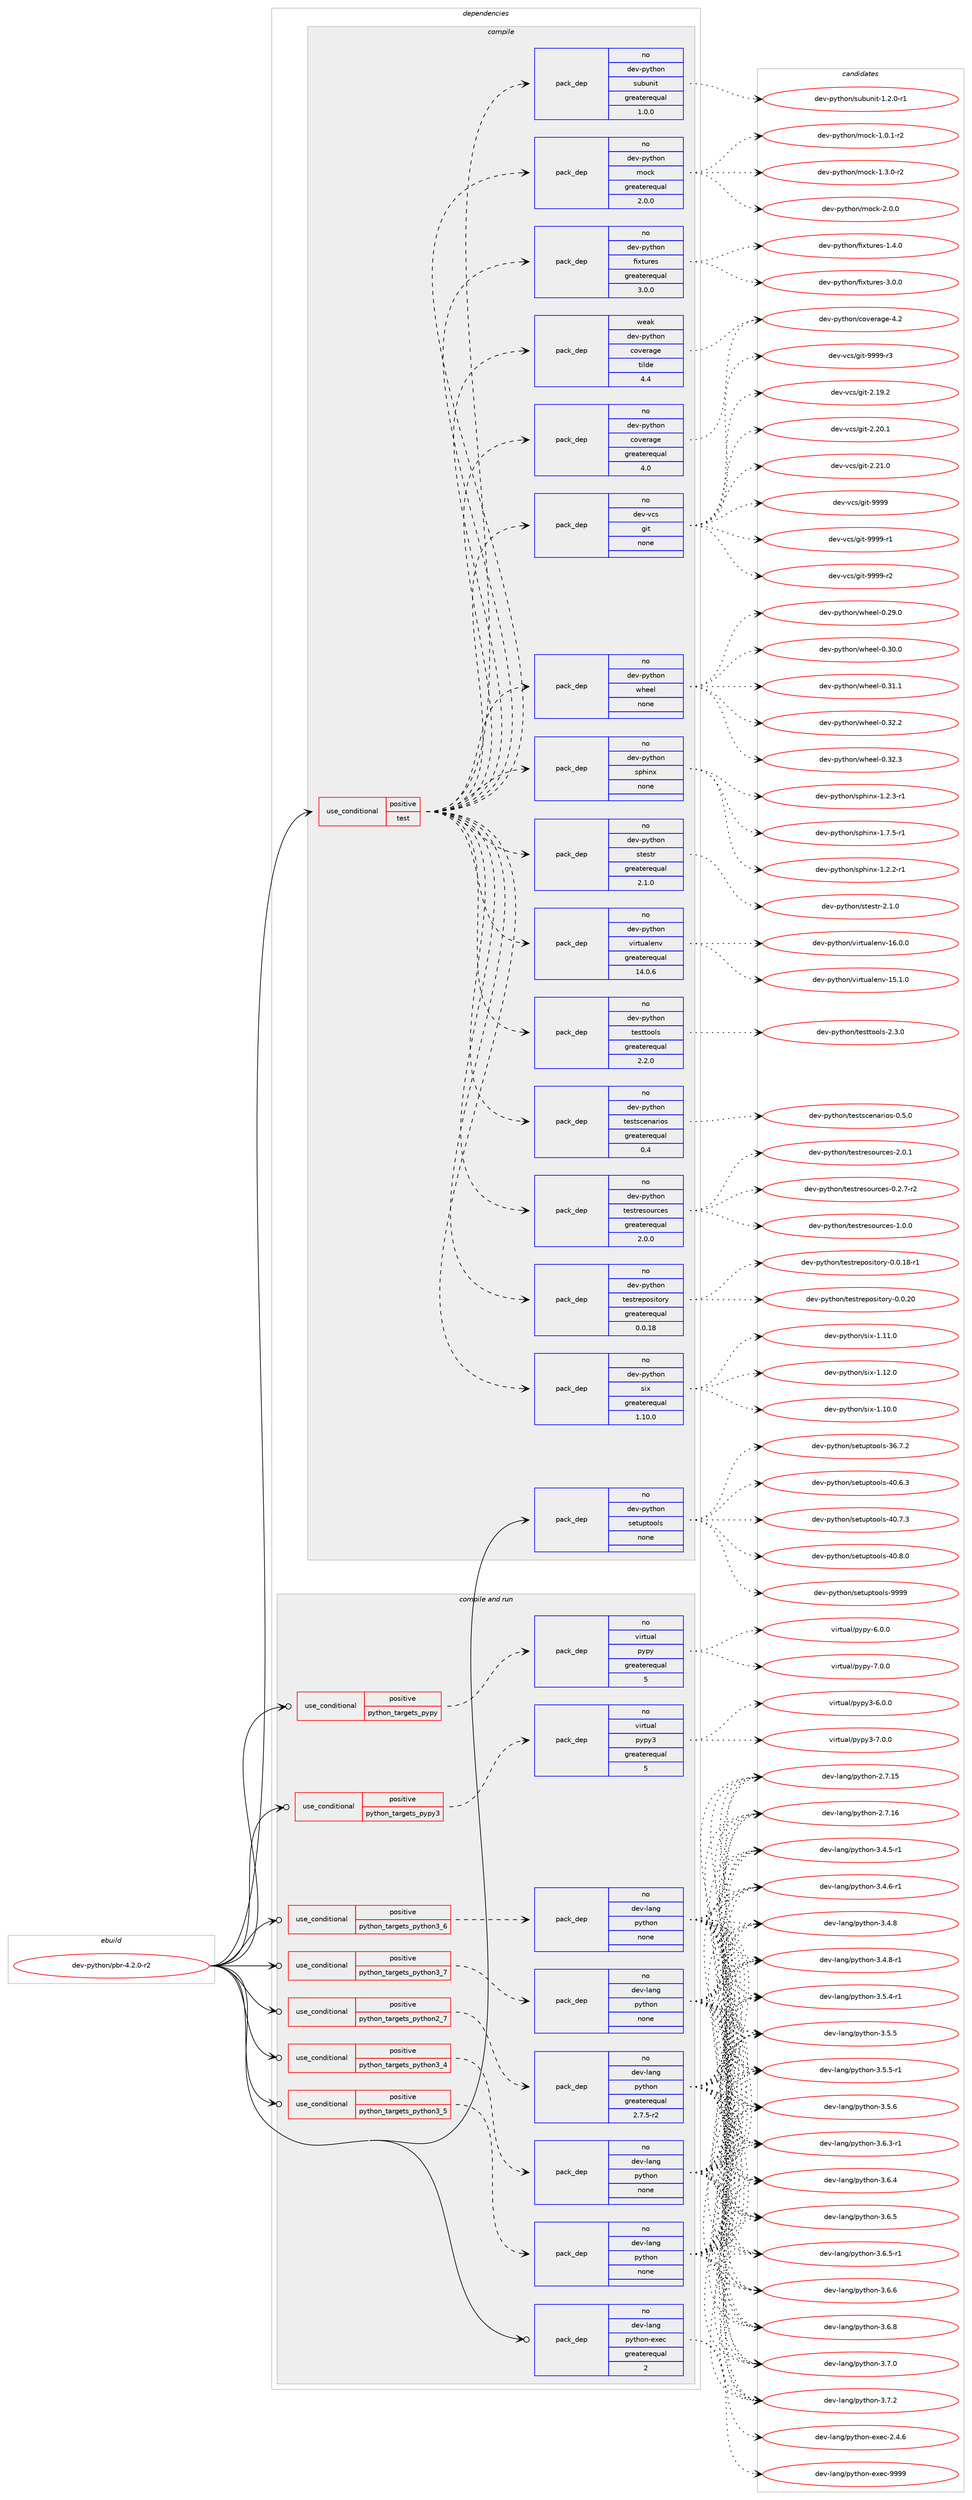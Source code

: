 digraph prolog {

# *************
# Graph options
# *************

newrank=true;
concentrate=true;
compound=true;
graph [rankdir=LR,fontname=Helvetica,fontsize=10,ranksep=1.5];#, ranksep=2.5, nodesep=0.2];
edge  [arrowhead=vee];
node  [fontname=Helvetica,fontsize=10];

# **********
# The ebuild
# **********

subgraph cluster_leftcol {
color=gray;
rank=same;
label=<<i>ebuild</i>>;
id [label="dev-python/pbr-4.2.0-r2", color=red, width=4, href="../dev-python/pbr-4.2.0-r2.svg"];
}

# ****************
# The dependencies
# ****************

subgraph cluster_midcol {
color=gray;
label=<<i>dependencies</i>>;
subgraph cluster_compile {
fillcolor="#eeeeee";
style=filled;
label=<<i>compile</i>>;
subgraph cond379199 {
dependency1424877 [label=<<TABLE BORDER="0" CELLBORDER="1" CELLSPACING="0" CELLPADDING="4"><TR><TD ROWSPAN="3" CELLPADDING="10">use_conditional</TD></TR><TR><TD>positive</TD></TR><TR><TD>test</TD></TR></TABLE>>, shape=none, color=red];
subgraph pack1022368 {
dependency1424878 [label=<<TABLE BORDER="0" CELLBORDER="1" CELLSPACING="0" CELLPADDING="4" WIDTH="220"><TR><TD ROWSPAN="6" CELLPADDING="30">pack_dep</TD></TR><TR><TD WIDTH="110">no</TD></TR><TR><TD>dev-python</TD></TR><TR><TD>coverage</TD></TR><TR><TD>greaterequal</TD></TR><TR><TD>4.0</TD></TR></TABLE>>, shape=none, color=blue];
}
dependency1424877:e -> dependency1424878:w [weight=20,style="dashed",arrowhead="vee"];
subgraph pack1022369 {
dependency1424879 [label=<<TABLE BORDER="0" CELLBORDER="1" CELLSPACING="0" CELLPADDING="4" WIDTH="220"><TR><TD ROWSPAN="6" CELLPADDING="30">pack_dep</TD></TR><TR><TD WIDTH="110">weak</TD></TR><TR><TD>dev-python</TD></TR><TR><TD>coverage</TD></TR><TR><TD>tilde</TD></TR><TR><TD>4.4</TD></TR></TABLE>>, shape=none, color=blue];
}
dependency1424877:e -> dependency1424879:w [weight=20,style="dashed",arrowhead="vee"];
subgraph pack1022370 {
dependency1424880 [label=<<TABLE BORDER="0" CELLBORDER="1" CELLSPACING="0" CELLPADDING="4" WIDTH="220"><TR><TD ROWSPAN="6" CELLPADDING="30">pack_dep</TD></TR><TR><TD WIDTH="110">no</TD></TR><TR><TD>dev-python</TD></TR><TR><TD>fixtures</TD></TR><TR><TD>greaterequal</TD></TR><TR><TD>3.0.0</TD></TR></TABLE>>, shape=none, color=blue];
}
dependency1424877:e -> dependency1424880:w [weight=20,style="dashed",arrowhead="vee"];
subgraph pack1022371 {
dependency1424881 [label=<<TABLE BORDER="0" CELLBORDER="1" CELLSPACING="0" CELLPADDING="4" WIDTH="220"><TR><TD ROWSPAN="6" CELLPADDING="30">pack_dep</TD></TR><TR><TD WIDTH="110">no</TD></TR><TR><TD>dev-python</TD></TR><TR><TD>mock</TD></TR><TR><TD>greaterequal</TD></TR><TR><TD>2.0.0</TD></TR></TABLE>>, shape=none, color=blue];
}
dependency1424877:e -> dependency1424881:w [weight=20,style="dashed",arrowhead="vee"];
subgraph pack1022372 {
dependency1424882 [label=<<TABLE BORDER="0" CELLBORDER="1" CELLSPACING="0" CELLPADDING="4" WIDTH="220"><TR><TD ROWSPAN="6" CELLPADDING="30">pack_dep</TD></TR><TR><TD WIDTH="110">no</TD></TR><TR><TD>dev-python</TD></TR><TR><TD>subunit</TD></TR><TR><TD>greaterequal</TD></TR><TR><TD>1.0.0</TD></TR></TABLE>>, shape=none, color=blue];
}
dependency1424877:e -> dependency1424882:w [weight=20,style="dashed",arrowhead="vee"];
subgraph pack1022373 {
dependency1424883 [label=<<TABLE BORDER="0" CELLBORDER="1" CELLSPACING="0" CELLPADDING="4" WIDTH="220"><TR><TD ROWSPAN="6" CELLPADDING="30">pack_dep</TD></TR><TR><TD WIDTH="110">no</TD></TR><TR><TD>dev-python</TD></TR><TR><TD>six</TD></TR><TR><TD>greaterequal</TD></TR><TR><TD>1.10.0</TD></TR></TABLE>>, shape=none, color=blue];
}
dependency1424877:e -> dependency1424883:w [weight=20,style="dashed",arrowhead="vee"];
subgraph pack1022374 {
dependency1424884 [label=<<TABLE BORDER="0" CELLBORDER="1" CELLSPACING="0" CELLPADDING="4" WIDTH="220"><TR><TD ROWSPAN="6" CELLPADDING="30">pack_dep</TD></TR><TR><TD WIDTH="110">no</TD></TR><TR><TD>dev-python</TD></TR><TR><TD>testrepository</TD></TR><TR><TD>greaterequal</TD></TR><TR><TD>0.0.18</TD></TR></TABLE>>, shape=none, color=blue];
}
dependency1424877:e -> dependency1424884:w [weight=20,style="dashed",arrowhead="vee"];
subgraph pack1022375 {
dependency1424885 [label=<<TABLE BORDER="0" CELLBORDER="1" CELLSPACING="0" CELLPADDING="4" WIDTH="220"><TR><TD ROWSPAN="6" CELLPADDING="30">pack_dep</TD></TR><TR><TD WIDTH="110">no</TD></TR><TR><TD>dev-python</TD></TR><TR><TD>testresources</TD></TR><TR><TD>greaterequal</TD></TR><TR><TD>2.0.0</TD></TR></TABLE>>, shape=none, color=blue];
}
dependency1424877:e -> dependency1424885:w [weight=20,style="dashed",arrowhead="vee"];
subgraph pack1022376 {
dependency1424886 [label=<<TABLE BORDER="0" CELLBORDER="1" CELLSPACING="0" CELLPADDING="4" WIDTH="220"><TR><TD ROWSPAN="6" CELLPADDING="30">pack_dep</TD></TR><TR><TD WIDTH="110">no</TD></TR><TR><TD>dev-python</TD></TR><TR><TD>testscenarios</TD></TR><TR><TD>greaterequal</TD></TR><TR><TD>0.4</TD></TR></TABLE>>, shape=none, color=blue];
}
dependency1424877:e -> dependency1424886:w [weight=20,style="dashed",arrowhead="vee"];
subgraph pack1022377 {
dependency1424887 [label=<<TABLE BORDER="0" CELLBORDER="1" CELLSPACING="0" CELLPADDING="4" WIDTH="220"><TR><TD ROWSPAN="6" CELLPADDING="30">pack_dep</TD></TR><TR><TD WIDTH="110">no</TD></TR><TR><TD>dev-python</TD></TR><TR><TD>testtools</TD></TR><TR><TD>greaterequal</TD></TR><TR><TD>2.2.0</TD></TR></TABLE>>, shape=none, color=blue];
}
dependency1424877:e -> dependency1424887:w [weight=20,style="dashed",arrowhead="vee"];
subgraph pack1022378 {
dependency1424888 [label=<<TABLE BORDER="0" CELLBORDER="1" CELLSPACING="0" CELLPADDING="4" WIDTH="220"><TR><TD ROWSPAN="6" CELLPADDING="30">pack_dep</TD></TR><TR><TD WIDTH="110">no</TD></TR><TR><TD>dev-python</TD></TR><TR><TD>virtualenv</TD></TR><TR><TD>greaterequal</TD></TR><TR><TD>14.0.6</TD></TR></TABLE>>, shape=none, color=blue];
}
dependency1424877:e -> dependency1424888:w [weight=20,style="dashed",arrowhead="vee"];
subgraph pack1022379 {
dependency1424889 [label=<<TABLE BORDER="0" CELLBORDER="1" CELLSPACING="0" CELLPADDING="4" WIDTH="220"><TR><TD ROWSPAN="6" CELLPADDING="30">pack_dep</TD></TR><TR><TD WIDTH="110">no</TD></TR><TR><TD>dev-python</TD></TR><TR><TD>stestr</TD></TR><TR><TD>greaterequal</TD></TR><TR><TD>2.1.0</TD></TR></TABLE>>, shape=none, color=blue];
}
dependency1424877:e -> dependency1424889:w [weight=20,style="dashed",arrowhead="vee"];
subgraph pack1022380 {
dependency1424890 [label=<<TABLE BORDER="0" CELLBORDER="1" CELLSPACING="0" CELLPADDING="4" WIDTH="220"><TR><TD ROWSPAN="6" CELLPADDING="30">pack_dep</TD></TR><TR><TD WIDTH="110">no</TD></TR><TR><TD>dev-python</TD></TR><TR><TD>sphinx</TD></TR><TR><TD>none</TD></TR><TR><TD></TD></TR></TABLE>>, shape=none, color=blue];
}
dependency1424877:e -> dependency1424890:w [weight=20,style="dashed",arrowhead="vee"];
subgraph pack1022381 {
dependency1424891 [label=<<TABLE BORDER="0" CELLBORDER="1" CELLSPACING="0" CELLPADDING="4" WIDTH="220"><TR><TD ROWSPAN="6" CELLPADDING="30">pack_dep</TD></TR><TR><TD WIDTH="110">no</TD></TR><TR><TD>dev-python</TD></TR><TR><TD>wheel</TD></TR><TR><TD>none</TD></TR><TR><TD></TD></TR></TABLE>>, shape=none, color=blue];
}
dependency1424877:e -> dependency1424891:w [weight=20,style="dashed",arrowhead="vee"];
subgraph pack1022382 {
dependency1424892 [label=<<TABLE BORDER="0" CELLBORDER="1" CELLSPACING="0" CELLPADDING="4" WIDTH="220"><TR><TD ROWSPAN="6" CELLPADDING="30">pack_dep</TD></TR><TR><TD WIDTH="110">no</TD></TR><TR><TD>dev-vcs</TD></TR><TR><TD>git</TD></TR><TR><TD>none</TD></TR><TR><TD></TD></TR></TABLE>>, shape=none, color=blue];
}
dependency1424877:e -> dependency1424892:w [weight=20,style="dashed",arrowhead="vee"];
}
id:e -> dependency1424877:w [weight=20,style="solid",arrowhead="vee"];
subgraph pack1022383 {
dependency1424893 [label=<<TABLE BORDER="0" CELLBORDER="1" CELLSPACING="0" CELLPADDING="4" WIDTH="220"><TR><TD ROWSPAN="6" CELLPADDING="30">pack_dep</TD></TR><TR><TD WIDTH="110">no</TD></TR><TR><TD>dev-python</TD></TR><TR><TD>setuptools</TD></TR><TR><TD>none</TD></TR><TR><TD></TD></TR></TABLE>>, shape=none, color=blue];
}
id:e -> dependency1424893:w [weight=20,style="solid",arrowhead="vee"];
}
subgraph cluster_compileandrun {
fillcolor="#eeeeee";
style=filled;
label=<<i>compile and run</i>>;
subgraph cond379200 {
dependency1424894 [label=<<TABLE BORDER="0" CELLBORDER="1" CELLSPACING="0" CELLPADDING="4"><TR><TD ROWSPAN="3" CELLPADDING="10">use_conditional</TD></TR><TR><TD>positive</TD></TR><TR><TD>python_targets_pypy</TD></TR></TABLE>>, shape=none, color=red];
subgraph pack1022384 {
dependency1424895 [label=<<TABLE BORDER="0" CELLBORDER="1" CELLSPACING="0" CELLPADDING="4" WIDTH="220"><TR><TD ROWSPAN="6" CELLPADDING="30">pack_dep</TD></TR><TR><TD WIDTH="110">no</TD></TR><TR><TD>virtual</TD></TR><TR><TD>pypy</TD></TR><TR><TD>greaterequal</TD></TR><TR><TD>5</TD></TR></TABLE>>, shape=none, color=blue];
}
dependency1424894:e -> dependency1424895:w [weight=20,style="dashed",arrowhead="vee"];
}
id:e -> dependency1424894:w [weight=20,style="solid",arrowhead="odotvee"];
subgraph cond379201 {
dependency1424896 [label=<<TABLE BORDER="0" CELLBORDER="1" CELLSPACING="0" CELLPADDING="4"><TR><TD ROWSPAN="3" CELLPADDING="10">use_conditional</TD></TR><TR><TD>positive</TD></TR><TR><TD>python_targets_pypy3</TD></TR></TABLE>>, shape=none, color=red];
subgraph pack1022385 {
dependency1424897 [label=<<TABLE BORDER="0" CELLBORDER="1" CELLSPACING="0" CELLPADDING="4" WIDTH="220"><TR><TD ROWSPAN="6" CELLPADDING="30">pack_dep</TD></TR><TR><TD WIDTH="110">no</TD></TR><TR><TD>virtual</TD></TR><TR><TD>pypy3</TD></TR><TR><TD>greaterequal</TD></TR><TR><TD>5</TD></TR></TABLE>>, shape=none, color=blue];
}
dependency1424896:e -> dependency1424897:w [weight=20,style="dashed",arrowhead="vee"];
}
id:e -> dependency1424896:w [weight=20,style="solid",arrowhead="odotvee"];
subgraph cond379202 {
dependency1424898 [label=<<TABLE BORDER="0" CELLBORDER="1" CELLSPACING="0" CELLPADDING="4"><TR><TD ROWSPAN="3" CELLPADDING="10">use_conditional</TD></TR><TR><TD>positive</TD></TR><TR><TD>python_targets_python2_7</TD></TR></TABLE>>, shape=none, color=red];
subgraph pack1022386 {
dependency1424899 [label=<<TABLE BORDER="0" CELLBORDER="1" CELLSPACING="0" CELLPADDING="4" WIDTH="220"><TR><TD ROWSPAN="6" CELLPADDING="30">pack_dep</TD></TR><TR><TD WIDTH="110">no</TD></TR><TR><TD>dev-lang</TD></TR><TR><TD>python</TD></TR><TR><TD>greaterequal</TD></TR><TR><TD>2.7.5-r2</TD></TR></TABLE>>, shape=none, color=blue];
}
dependency1424898:e -> dependency1424899:w [weight=20,style="dashed",arrowhead="vee"];
}
id:e -> dependency1424898:w [weight=20,style="solid",arrowhead="odotvee"];
subgraph cond379203 {
dependency1424900 [label=<<TABLE BORDER="0" CELLBORDER="1" CELLSPACING="0" CELLPADDING="4"><TR><TD ROWSPAN="3" CELLPADDING="10">use_conditional</TD></TR><TR><TD>positive</TD></TR><TR><TD>python_targets_python3_4</TD></TR></TABLE>>, shape=none, color=red];
subgraph pack1022387 {
dependency1424901 [label=<<TABLE BORDER="0" CELLBORDER="1" CELLSPACING="0" CELLPADDING="4" WIDTH="220"><TR><TD ROWSPAN="6" CELLPADDING="30">pack_dep</TD></TR><TR><TD WIDTH="110">no</TD></TR><TR><TD>dev-lang</TD></TR><TR><TD>python</TD></TR><TR><TD>none</TD></TR><TR><TD></TD></TR></TABLE>>, shape=none, color=blue];
}
dependency1424900:e -> dependency1424901:w [weight=20,style="dashed",arrowhead="vee"];
}
id:e -> dependency1424900:w [weight=20,style="solid",arrowhead="odotvee"];
subgraph cond379204 {
dependency1424902 [label=<<TABLE BORDER="0" CELLBORDER="1" CELLSPACING="0" CELLPADDING="4"><TR><TD ROWSPAN="3" CELLPADDING="10">use_conditional</TD></TR><TR><TD>positive</TD></TR><TR><TD>python_targets_python3_5</TD></TR></TABLE>>, shape=none, color=red];
subgraph pack1022388 {
dependency1424903 [label=<<TABLE BORDER="0" CELLBORDER="1" CELLSPACING="0" CELLPADDING="4" WIDTH="220"><TR><TD ROWSPAN="6" CELLPADDING="30">pack_dep</TD></TR><TR><TD WIDTH="110">no</TD></TR><TR><TD>dev-lang</TD></TR><TR><TD>python</TD></TR><TR><TD>none</TD></TR><TR><TD></TD></TR></TABLE>>, shape=none, color=blue];
}
dependency1424902:e -> dependency1424903:w [weight=20,style="dashed",arrowhead="vee"];
}
id:e -> dependency1424902:w [weight=20,style="solid",arrowhead="odotvee"];
subgraph cond379205 {
dependency1424904 [label=<<TABLE BORDER="0" CELLBORDER="1" CELLSPACING="0" CELLPADDING="4"><TR><TD ROWSPAN="3" CELLPADDING="10">use_conditional</TD></TR><TR><TD>positive</TD></TR><TR><TD>python_targets_python3_6</TD></TR></TABLE>>, shape=none, color=red];
subgraph pack1022389 {
dependency1424905 [label=<<TABLE BORDER="0" CELLBORDER="1" CELLSPACING="0" CELLPADDING="4" WIDTH="220"><TR><TD ROWSPAN="6" CELLPADDING="30">pack_dep</TD></TR><TR><TD WIDTH="110">no</TD></TR><TR><TD>dev-lang</TD></TR><TR><TD>python</TD></TR><TR><TD>none</TD></TR><TR><TD></TD></TR></TABLE>>, shape=none, color=blue];
}
dependency1424904:e -> dependency1424905:w [weight=20,style="dashed",arrowhead="vee"];
}
id:e -> dependency1424904:w [weight=20,style="solid",arrowhead="odotvee"];
subgraph cond379206 {
dependency1424906 [label=<<TABLE BORDER="0" CELLBORDER="1" CELLSPACING="0" CELLPADDING="4"><TR><TD ROWSPAN="3" CELLPADDING="10">use_conditional</TD></TR><TR><TD>positive</TD></TR><TR><TD>python_targets_python3_7</TD></TR></TABLE>>, shape=none, color=red];
subgraph pack1022390 {
dependency1424907 [label=<<TABLE BORDER="0" CELLBORDER="1" CELLSPACING="0" CELLPADDING="4" WIDTH="220"><TR><TD ROWSPAN="6" CELLPADDING="30">pack_dep</TD></TR><TR><TD WIDTH="110">no</TD></TR><TR><TD>dev-lang</TD></TR><TR><TD>python</TD></TR><TR><TD>none</TD></TR><TR><TD></TD></TR></TABLE>>, shape=none, color=blue];
}
dependency1424906:e -> dependency1424907:w [weight=20,style="dashed",arrowhead="vee"];
}
id:e -> dependency1424906:w [weight=20,style="solid",arrowhead="odotvee"];
subgraph pack1022391 {
dependency1424908 [label=<<TABLE BORDER="0" CELLBORDER="1" CELLSPACING="0" CELLPADDING="4" WIDTH="220"><TR><TD ROWSPAN="6" CELLPADDING="30">pack_dep</TD></TR><TR><TD WIDTH="110">no</TD></TR><TR><TD>dev-lang</TD></TR><TR><TD>python-exec</TD></TR><TR><TD>greaterequal</TD></TR><TR><TD>2</TD></TR></TABLE>>, shape=none, color=blue];
}
id:e -> dependency1424908:w [weight=20,style="solid",arrowhead="odotvee"];
}
subgraph cluster_run {
fillcolor="#eeeeee";
style=filled;
label=<<i>run</i>>;
}
}

# **************
# The candidates
# **************

subgraph cluster_choices {
rank=same;
color=gray;
label=<<i>candidates</i>>;

subgraph choice1022368 {
color=black;
nodesep=1;
choice1001011184511212111610411111047991111181011149710310145524650 [label="dev-python/coverage-4.2", color=red, width=4,href="../dev-python/coverage-4.2.svg"];
dependency1424878:e -> choice1001011184511212111610411111047991111181011149710310145524650:w [style=dotted,weight="100"];
}
subgraph choice1022369 {
color=black;
nodesep=1;
choice1001011184511212111610411111047991111181011149710310145524650 [label="dev-python/coverage-4.2", color=red, width=4,href="../dev-python/coverage-4.2.svg"];
dependency1424879:e -> choice1001011184511212111610411111047991111181011149710310145524650:w [style=dotted,weight="100"];
}
subgraph choice1022370 {
color=black;
nodesep=1;
choice1001011184511212111610411111047102105120116117114101115454946524648 [label="dev-python/fixtures-1.4.0", color=red, width=4,href="../dev-python/fixtures-1.4.0.svg"];
choice1001011184511212111610411111047102105120116117114101115455146484648 [label="dev-python/fixtures-3.0.0", color=red, width=4,href="../dev-python/fixtures-3.0.0.svg"];
dependency1424880:e -> choice1001011184511212111610411111047102105120116117114101115454946524648:w [style=dotted,weight="100"];
dependency1424880:e -> choice1001011184511212111610411111047102105120116117114101115455146484648:w [style=dotted,weight="100"];
}
subgraph choice1022371 {
color=black;
nodesep=1;
choice1001011184511212111610411111047109111991074549464846494511450 [label="dev-python/mock-1.0.1-r2", color=red, width=4,href="../dev-python/mock-1.0.1-r2.svg"];
choice1001011184511212111610411111047109111991074549465146484511450 [label="dev-python/mock-1.3.0-r2", color=red, width=4,href="../dev-python/mock-1.3.0-r2.svg"];
choice100101118451121211161041111104710911199107455046484648 [label="dev-python/mock-2.0.0", color=red, width=4,href="../dev-python/mock-2.0.0.svg"];
dependency1424881:e -> choice1001011184511212111610411111047109111991074549464846494511450:w [style=dotted,weight="100"];
dependency1424881:e -> choice1001011184511212111610411111047109111991074549465146484511450:w [style=dotted,weight="100"];
dependency1424881:e -> choice100101118451121211161041111104710911199107455046484648:w [style=dotted,weight="100"];
}
subgraph choice1022372 {
color=black;
nodesep=1;
choice1001011184511212111610411111047115117981171101051164549465046484511449 [label="dev-python/subunit-1.2.0-r1", color=red, width=4,href="../dev-python/subunit-1.2.0-r1.svg"];
dependency1424882:e -> choice1001011184511212111610411111047115117981171101051164549465046484511449:w [style=dotted,weight="100"];
}
subgraph choice1022373 {
color=black;
nodesep=1;
choice100101118451121211161041111104711510512045494649484648 [label="dev-python/six-1.10.0", color=red, width=4,href="../dev-python/six-1.10.0.svg"];
choice100101118451121211161041111104711510512045494649494648 [label="dev-python/six-1.11.0", color=red, width=4,href="../dev-python/six-1.11.0.svg"];
choice100101118451121211161041111104711510512045494649504648 [label="dev-python/six-1.12.0", color=red, width=4,href="../dev-python/six-1.12.0.svg"];
dependency1424883:e -> choice100101118451121211161041111104711510512045494649484648:w [style=dotted,weight="100"];
dependency1424883:e -> choice100101118451121211161041111104711510512045494649494648:w [style=dotted,weight="100"];
dependency1424883:e -> choice100101118451121211161041111104711510512045494649504648:w [style=dotted,weight="100"];
}
subgraph choice1022374 {
color=black;
nodesep=1;
choice1001011184511212111610411111047116101115116114101112111115105116111114121454846484649564511449 [label="dev-python/testrepository-0.0.18-r1", color=red, width=4,href="../dev-python/testrepository-0.0.18-r1.svg"];
choice100101118451121211161041111104711610111511611410111211111510511611111412145484648465048 [label="dev-python/testrepository-0.0.20", color=red, width=4,href="../dev-python/testrepository-0.0.20.svg"];
dependency1424884:e -> choice1001011184511212111610411111047116101115116114101112111115105116111114121454846484649564511449:w [style=dotted,weight="100"];
dependency1424884:e -> choice100101118451121211161041111104711610111511611410111211111510511611111412145484648465048:w [style=dotted,weight="100"];
}
subgraph choice1022375 {
color=black;
nodesep=1;
choice1001011184511212111610411111047116101115116114101115111117114991011154548465046554511450 [label="dev-python/testresources-0.2.7-r2", color=red, width=4,href="../dev-python/testresources-0.2.7-r2.svg"];
choice100101118451121211161041111104711610111511611410111511111711499101115454946484648 [label="dev-python/testresources-1.0.0", color=red, width=4,href="../dev-python/testresources-1.0.0.svg"];
choice100101118451121211161041111104711610111511611410111511111711499101115455046484649 [label="dev-python/testresources-2.0.1", color=red, width=4,href="../dev-python/testresources-2.0.1.svg"];
dependency1424885:e -> choice1001011184511212111610411111047116101115116114101115111117114991011154548465046554511450:w [style=dotted,weight="100"];
dependency1424885:e -> choice100101118451121211161041111104711610111511611410111511111711499101115454946484648:w [style=dotted,weight="100"];
dependency1424885:e -> choice100101118451121211161041111104711610111511611410111511111711499101115455046484649:w [style=dotted,weight="100"];
}
subgraph choice1022376 {
color=black;
nodesep=1;
choice10010111845112121116104111110471161011151161159910111097114105111115454846534648 [label="dev-python/testscenarios-0.5.0", color=red, width=4,href="../dev-python/testscenarios-0.5.0.svg"];
dependency1424886:e -> choice10010111845112121116104111110471161011151161159910111097114105111115454846534648:w [style=dotted,weight="100"];
}
subgraph choice1022377 {
color=black;
nodesep=1;
choice1001011184511212111610411111047116101115116116111111108115455046514648 [label="dev-python/testtools-2.3.0", color=red, width=4,href="../dev-python/testtools-2.3.0.svg"];
dependency1424887:e -> choice1001011184511212111610411111047116101115116116111111108115455046514648:w [style=dotted,weight="100"];
}
subgraph choice1022378 {
color=black;
nodesep=1;
choice10010111845112121116104111110471181051141161179710810111011845495346494648 [label="dev-python/virtualenv-15.1.0", color=red, width=4,href="../dev-python/virtualenv-15.1.0.svg"];
choice10010111845112121116104111110471181051141161179710810111011845495446484648 [label="dev-python/virtualenv-16.0.0", color=red, width=4,href="../dev-python/virtualenv-16.0.0.svg"];
dependency1424888:e -> choice10010111845112121116104111110471181051141161179710810111011845495346494648:w [style=dotted,weight="100"];
dependency1424888:e -> choice10010111845112121116104111110471181051141161179710810111011845495446484648:w [style=dotted,weight="100"];
}
subgraph choice1022379 {
color=black;
nodesep=1;
choice1001011184511212111610411111047115116101115116114455046494648 [label="dev-python/stestr-2.1.0", color=red, width=4,href="../dev-python/stestr-2.1.0.svg"];
dependency1424889:e -> choice1001011184511212111610411111047115116101115116114455046494648:w [style=dotted,weight="100"];
}
subgraph choice1022380 {
color=black;
nodesep=1;
choice10010111845112121116104111110471151121041051101204549465046504511449 [label="dev-python/sphinx-1.2.2-r1", color=red, width=4,href="../dev-python/sphinx-1.2.2-r1.svg"];
choice10010111845112121116104111110471151121041051101204549465046514511449 [label="dev-python/sphinx-1.2.3-r1", color=red, width=4,href="../dev-python/sphinx-1.2.3-r1.svg"];
choice10010111845112121116104111110471151121041051101204549465546534511449 [label="dev-python/sphinx-1.7.5-r1", color=red, width=4,href="../dev-python/sphinx-1.7.5-r1.svg"];
dependency1424890:e -> choice10010111845112121116104111110471151121041051101204549465046504511449:w [style=dotted,weight="100"];
dependency1424890:e -> choice10010111845112121116104111110471151121041051101204549465046514511449:w [style=dotted,weight="100"];
dependency1424890:e -> choice10010111845112121116104111110471151121041051101204549465546534511449:w [style=dotted,weight="100"];
}
subgraph choice1022381 {
color=black;
nodesep=1;
choice100101118451121211161041111104711910410110110845484650574648 [label="dev-python/wheel-0.29.0", color=red, width=4,href="../dev-python/wheel-0.29.0.svg"];
choice100101118451121211161041111104711910410110110845484651484648 [label="dev-python/wheel-0.30.0", color=red, width=4,href="../dev-python/wheel-0.30.0.svg"];
choice100101118451121211161041111104711910410110110845484651494649 [label="dev-python/wheel-0.31.1", color=red, width=4,href="../dev-python/wheel-0.31.1.svg"];
choice100101118451121211161041111104711910410110110845484651504650 [label="dev-python/wheel-0.32.2", color=red, width=4,href="../dev-python/wheel-0.32.2.svg"];
choice100101118451121211161041111104711910410110110845484651504651 [label="dev-python/wheel-0.32.3", color=red, width=4,href="../dev-python/wheel-0.32.3.svg"];
dependency1424891:e -> choice100101118451121211161041111104711910410110110845484650574648:w [style=dotted,weight="100"];
dependency1424891:e -> choice100101118451121211161041111104711910410110110845484651484648:w [style=dotted,weight="100"];
dependency1424891:e -> choice100101118451121211161041111104711910410110110845484651494649:w [style=dotted,weight="100"];
dependency1424891:e -> choice100101118451121211161041111104711910410110110845484651504650:w [style=dotted,weight="100"];
dependency1424891:e -> choice100101118451121211161041111104711910410110110845484651504651:w [style=dotted,weight="100"];
}
subgraph choice1022382 {
color=black;
nodesep=1;
choice10010111845118991154710310511645504649574650 [label="dev-vcs/git-2.19.2", color=red, width=4,href="../dev-vcs/git-2.19.2.svg"];
choice10010111845118991154710310511645504650484649 [label="dev-vcs/git-2.20.1", color=red, width=4,href="../dev-vcs/git-2.20.1.svg"];
choice10010111845118991154710310511645504650494648 [label="dev-vcs/git-2.21.0", color=red, width=4,href="../dev-vcs/git-2.21.0.svg"];
choice1001011184511899115471031051164557575757 [label="dev-vcs/git-9999", color=red, width=4,href="../dev-vcs/git-9999.svg"];
choice10010111845118991154710310511645575757574511449 [label="dev-vcs/git-9999-r1", color=red, width=4,href="../dev-vcs/git-9999-r1.svg"];
choice10010111845118991154710310511645575757574511450 [label="dev-vcs/git-9999-r2", color=red, width=4,href="../dev-vcs/git-9999-r2.svg"];
choice10010111845118991154710310511645575757574511451 [label="dev-vcs/git-9999-r3", color=red, width=4,href="../dev-vcs/git-9999-r3.svg"];
dependency1424892:e -> choice10010111845118991154710310511645504649574650:w [style=dotted,weight="100"];
dependency1424892:e -> choice10010111845118991154710310511645504650484649:w [style=dotted,weight="100"];
dependency1424892:e -> choice10010111845118991154710310511645504650494648:w [style=dotted,weight="100"];
dependency1424892:e -> choice1001011184511899115471031051164557575757:w [style=dotted,weight="100"];
dependency1424892:e -> choice10010111845118991154710310511645575757574511449:w [style=dotted,weight="100"];
dependency1424892:e -> choice10010111845118991154710310511645575757574511450:w [style=dotted,weight="100"];
dependency1424892:e -> choice10010111845118991154710310511645575757574511451:w [style=dotted,weight="100"];
}
subgraph choice1022383 {
color=black;
nodesep=1;
choice100101118451121211161041111104711510111611711211611111110811545515446554650 [label="dev-python/setuptools-36.7.2", color=red, width=4,href="../dev-python/setuptools-36.7.2.svg"];
choice100101118451121211161041111104711510111611711211611111110811545524846544651 [label="dev-python/setuptools-40.6.3", color=red, width=4,href="../dev-python/setuptools-40.6.3.svg"];
choice100101118451121211161041111104711510111611711211611111110811545524846554651 [label="dev-python/setuptools-40.7.3", color=red, width=4,href="../dev-python/setuptools-40.7.3.svg"];
choice100101118451121211161041111104711510111611711211611111110811545524846564648 [label="dev-python/setuptools-40.8.0", color=red, width=4,href="../dev-python/setuptools-40.8.0.svg"];
choice10010111845112121116104111110471151011161171121161111111081154557575757 [label="dev-python/setuptools-9999", color=red, width=4,href="../dev-python/setuptools-9999.svg"];
dependency1424893:e -> choice100101118451121211161041111104711510111611711211611111110811545515446554650:w [style=dotted,weight="100"];
dependency1424893:e -> choice100101118451121211161041111104711510111611711211611111110811545524846544651:w [style=dotted,weight="100"];
dependency1424893:e -> choice100101118451121211161041111104711510111611711211611111110811545524846554651:w [style=dotted,weight="100"];
dependency1424893:e -> choice100101118451121211161041111104711510111611711211611111110811545524846564648:w [style=dotted,weight="100"];
dependency1424893:e -> choice10010111845112121116104111110471151011161171121161111111081154557575757:w [style=dotted,weight="100"];
}
subgraph choice1022384 {
color=black;
nodesep=1;
choice1181051141161179710847112121112121455446484648 [label="virtual/pypy-6.0.0", color=red, width=4,href="../virtual/pypy-6.0.0.svg"];
choice1181051141161179710847112121112121455546484648 [label="virtual/pypy-7.0.0", color=red, width=4,href="../virtual/pypy-7.0.0.svg"];
dependency1424895:e -> choice1181051141161179710847112121112121455446484648:w [style=dotted,weight="100"];
dependency1424895:e -> choice1181051141161179710847112121112121455546484648:w [style=dotted,weight="100"];
}
subgraph choice1022385 {
color=black;
nodesep=1;
choice118105114116117971084711212111212151455446484648 [label="virtual/pypy3-6.0.0", color=red, width=4,href="../virtual/pypy3-6.0.0.svg"];
choice118105114116117971084711212111212151455546484648 [label="virtual/pypy3-7.0.0", color=red, width=4,href="../virtual/pypy3-7.0.0.svg"];
dependency1424897:e -> choice118105114116117971084711212111212151455446484648:w [style=dotted,weight="100"];
dependency1424897:e -> choice118105114116117971084711212111212151455546484648:w [style=dotted,weight="100"];
}
subgraph choice1022386 {
color=black;
nodesep=1;
choice10010111845108971101034711212111610411111045504655464953 [label="dev-lang/python-2.7.15", color=red, width=4,href="../dev-lang/python-2.7.15.svg"];
choice10010111845108971101034711212111610411111045504655464954 [label="dev-lang/python-2.7.16", color=red, width=4,href="../dev-lang/python-2.7.16.svg"];
choice1001011184510897110103471121211161041111104551465246534511449 [label="dev-lang/python-3.4.5-r1", color=red, width=4,href="../dev-lang/python-3.4.5-r1.svg"];
choice1001011184510897110103471121211161041111104551465246544511449 [label="dev-lang/python-3.4.6-r1", color=red, width=4,href="../dev-lang/python-3.4.6-r1.svg"];
choice100101118451089711010347112121116104111110455146524656 [label="dev-lang/python-3.4.8", color=red, width=4,href="../dev-lang/python-3.4.8.svg"];
choice1001011184510897110103471121211161041111104551465246564511449 [label="dev-lang/python-3.4.8-r1", color=red, width=4,href="../dev-lang/python-3.4.8-r1.svg"];
choice1001011184510897110103471121211161041111104551465346524511449 [label="dev-lang/python-3.5.4-r1", color=red, width=4,href="../dev-lang/python-3.5.4-r1.svg"];
choice100101118451089711010347112121116104111110455146534653 [label="dev-lang/python-3.5.5", color=red, width=4,href="../dev-lang/python-3.5.5.svg"];
choice1001011184510897110103471121211161041111104551465346534511449 [label="dev-lang/python-3.5.5-r1", color=red, width=4,href="../dev-lang/python-3.5.5-r1.svg"];
choice100101118451089711010347112121116104111110455146534654 [label="dev-lang/python-3.5.6", color=red, width=4,href="../dev-lang/python-3.5.6.svg"];
choice1001011184510897110103471121211161041111104551465446514511449 [label="dev-lang/python-3.6.3-r1", color=red, width=4,href="../dev-lang/python-3.6.3-r1.svg"];
choice100101118451089711010347112121116104111110455146544652 [label="dev-lang/python-3.6.4", color=red, width=4,href="../dev-lang/python-3.6.4.svg"];
choice100101118451089711010347112121116104111110455146544653 [label="dev-lang/python-3.6.5", color=red, width=4,href="../dev-lang/python-3.6.5.svg"];
choice1001011184510897110103471121211161041111104551465446534511449 [label="dev-lang/python-3.6.5-r1", color=red, width=4,href="../dev-lang/python-3.6.5-r1.svg"];
choice100101118451089711010347112121116104111110455146544654 [label="dev-lang/python-3.6.6", color=red, width=4,href="../dev-lang/python-3.6.6.svg"];
choice100101118451089711010347112121116104111110455146544656 [label="dev-lang/python-3.6.8", color=red, width=4,href="../dev-lang/python-3.6.8.svg"];
choice100101118451089711010347112121116104111110455146554648 [label="dev-lang/python-3.7.0", color=red, width=4,href="../dev-lang/python-3.7.0.svg"];
choice100101118451089711010347112121116104111110455146554650 [label="dev-lang/python-3.7.2", color=red, width=4,href="../dev-lang/python-3.7.2.svg"];
dependency1424899:e -> choice10010111845108971101034711212111610411111045504655464953:w [style=dotted,weight="100"];
dependency1424899:e -> choice10010111845108971101034711212111610411111045504655464954:w [style=dotted,weight="100"];
dependency1424899:e -> choice1001011184510897110103471121211161041111104551465246534511449:w [style=dotted,weight="100"];
dependency1424899:e -> choice1001011184510897110103471121211161041111104551465246544511449:w [style=dotted,weight="100"];
dependency1424899:e -> choice100101118451089711010347112121116104111110455146524656:w [style=dotted,weight="100"];
dependency1424899:e -> choice1001011184510897110103471121211161041111104551465246564511449:w [style=dotted,weight="100"];
dependency1424899:e -> choice1001011184510897110103471121211161041111104551465346524511449:w [style=dotted,weight="100"];
dependency1424899:e -> choice100101118451089711010347112121116104111110455146534653:w [style=dotted,weight="100"];
dependency1424899:e -> choice1001011184510897110103471121211161041111104551465346534511449:w [style=dotted,weight="100"];
dependency1424899:e -> choice100101118451089711010347112121116104111110455146534654:w [style=dotted,weight="100"];
dependency1424899:e -> choice1001011184510897110103471121211161041111104551465446514511449:w [style=dotted,weight="100"];
dependency1424899:e -> choice100101118451089711010347112121116104111110455146544652:w [style=dotted,weight="100"];
dependency1424899:e -> choice100101118451089711010347112121116104111110455146544653:w [style=dotted,weight="100"];
dependency1424899:e -> choice1001011184510897110103471121211161041111104551465446534511449:w [style=dotted,weight="100"];
dependency1424899:e -> choice100101118451089711010347112121116104111110455146544654:w [style=dotted,weight="100"];
dependency1424899:e -> choice100101118451089711010347112121116104111110455146544656:w [style=dotted,weight="100"];
dependency1424899:e -> choice100101118451089711010347112121116104111110455146554648:w [style=dotted,weight="100"];
dependency1424899:e -> choice100101118451089711010347112121116104111110455146554650:w [style=dotted,weight="100"];
}
subgraph choice1022387 {
color=black;
nodesep=1;
choice10010111845108971101034711212111610411111045504655464953 [label="dev-lang/python-2.7.15", color=red, width=4,href="../dev-lang/python-2.7.15.svg"];
choice10010111845108971101034711212111610411111045504655464954 [label="dev-lang/python-2.7.16", color=red, width=4,href="../dev-lang/python-2.7.16.svg"];
choice1001011184510897110103471121211161041111104551465246534511449 [label="dev-lang/python-3.4.5-r1", color=red, width=4,href="../dev-lang/python-3.4.5-r1.svg"];
choice1001011184510897110103471121211161041111104551465246544511449 [label="dev-lang/python-3.4.6-r1", color=red, width=4,href="../dev-lang/python-3.4.6-r1.svg"];
choice100101118451089711010347112121116104111110455146524656 [label="dev-lang/python-3.4.8", color=red, width=4,href="../dev-lang/python-3.4.8.svg"];
choice1001011184510897110103471121211161041111104551465246564511449 [label="dev-lang/python-3.4.8-r1", color=red, width=4,href="../dev-lang/python-3.4.8-r1.svg"];
choice1001011184510897110103471121211161041111104551465346524511449 [label="dev-lang/python-3.5.4-r1", color=red, width=4,href="../dev-lang/python-3.5.4-r1.svg"];
choice100101118451089711010347112121116104111110455146534653 [label="dev-lang/python-3.5.5", color=red, width=4,href="../dev-lang/python-3.5.5.svg"];
choice1001011184510897110103471121211161041111104551465346534511449 [label="dev-lang/python-3.5.5-r1", color=red, width=4,href="../dev-lang/python-3.5.5-r1.svg"];
choice100101118451089711010347112121116104111110455146534654 [label="dev-lang/python-3.5.6", color=red, width=4,href="../dev-lang/python-3.5.6.svg"];
choice1001011184510897110103471121211161041111104551465446514511449 [label="dev-lang/python-3.6.3-r1", color=red, width=4,href="../dev-lang/python-3.6.3-r1.svg"];
choice100101118451089711010347112121116104111110455146544652 [label="dev-lang/python-3.6.4", color=red, width=4,href="../dev-lang/python-3.6.4.svg"];
choice100101118451089711010347112121116104111110455146544653 [label="dev-lang/python-3.6.5", color=red, width=4,href="../dev-lang/python-3.6.5.svg"];
choice1001011184510897110103471121211161041111104551465446534511449 [label="dev-lang/python-3.6.5-r1", color=red, width=4,href="../dev-lang/python-3.6.5-r1.svg"];
choice100101118451089711010347112121116104111110455146544654 [label="dev-lang/python-3.6.6", color=red, width=4,href="../dev-lang/python-3.6.6.svg"];
choice100101118451089711010347112121116104111110455146544656 [label="dev-lang/python-3.6.8", color=red, width=4,href="../dev-lang/python-3.6.8.svg"];
choice100101118451089711010347112121116104111110455146554648 [label="dev-lang/python-3.7.0", color=red, width=4,href="../dev-lang/python-3.7.0.svg"];
choice100101118451089711010347112121116104111110455146554650 [label="dev-lang/python-3.7.2", color=red, width=4,href="../dev-lang/python-3.7.2.svg"];
dependency1424901:e -> choice10010111845108971101034711212111610411111045504655464953:w [style=dotted,weight="100"];
dependency1424901:e -> choice10010111845108971101034711212111610411111045504655464954:w [style=dotted,weight="100"];
dependency1424901:e -> choice1001011184510897110103471121211161041111104551465246534511449:w [style=dotted,weight="100"];
dependency1424901:e -> choice1001011184510897110103471121211161041111104551465246544511449:w [style=dotted,weight="100"];
dependency1424901:e -> choice100101118451089711010347112121116104111110455146524656:w [style=dotted,weight="100"];
dependency1424901:e -> choice1001011184510897110103471121211161041111104551465246564511449:w [style=dotted,weight="100"];
dependency1424901:e -> choice1001011184510897110103471121211161041111104551465346524511449:w [style=dotted,weight="100"];
dependency1424901:e -> choice100101118451089711010347112121116104111110455146534653:w [style=dotted,weight="100"];
dependency1424901:e -> choice1001011184510897110103471121211161041111104551465346534511449:w [style=dotted,weight="100"];
dependency1424901:e -> choice100101118451089711010347112121116104111110455146534654:w [style=dotted,weight="100"];
dependency1424901:e -> choice1001011184510897110103471121211161041111104551465446514511449:w [style=dotted,weight="100"];
dependency1424901:e -> choice100101118451089711010347112121116104111110455146544652:w [style=dotted,weight="100"];
dependency1424901:e -> choice100101118451089711010347112121116104111110455146544653:w [style=dotted,weight="100"];
dependency1424901:e -> choice1001011184510897110103471121211161041111104551465446534511449:w [style=dotted,weight="100"];
dependency1424901:e -> choice100101118451089711010347112121116104111110455146544654:w [style=dotted,weight="100"];
dependency1424901:e -> choice100101118451089711010347112121116104111110455146544656:w [style=dotted,weight="100"];
dependency1424901:e -> choice100101118451089711010347112121116104111110455146554648:w [style=dotted,weight="100"];
dependency1424901:e -> choice100101118451089711010347112121116104111110455146554650:w [style=dotted,weight="100"];
}
subgraph choice1022388 {
color=black;
nodesep=1;
choice10010111845108971101034711212111610411111045504655464953 [label="dev-lang/python-2.7.15", color=red, width=4,href="../dev-lang/python-2.7.15.svg"];
choice10010111845108971101034711212111610411111045504655464954 [label="dev-lang/python-2.7.16", color=red, width=4,href="../dev-lang/python-2.7.16.svg"];
choice1001011184510897110103471121211161041111104551465246534511449 [label="dev-lang/python-3.4.5-r1", color=red, width=4,href="../dev-lang/python-3.4.5-r1.svg"];
choice1001011184510897110103471121211161041111104551465246544511449 [label="dev-lang/python-3.4.6-r1", color=red, width=4,href="../dev-lang/python-3.4.6-r1.svg"];
choice100101118451089711010347112121116104111110455146524656 [label="dev-lang/python-3.4.8", color=red, width=4,href="../dev-lang/python-3.4.8.svg"];
choice1001011184510897110103471121211161041111104551465246564511449 [label="dev-lang/python-3.4.8-r1", color=red, width=4,href="../dev-lang/python-3.4.8-r1.svg"];
choice1001011184510897110103471121211161041111104551465346524511449 [label="dev-lang/python-3.5.4-r1", color=red, width=4,href="../dev-lang/python-3.5.4-r1.svg"];
choice100101118451089711010347112121116104111110455146534653 [label="dev-lang/python-3.5.5", color=red, width=4,href="../dev-lang/python-3.5.5.svg"];
choice1001011184510897110103471121211161041111104551465346534511449 [label="dev-lang/python-3.5.5-r1", color=red, width=4,href="../dev-lang/python-3.5.5-r1.svg"];
choice100101118451089711010347112121116104111110455146534654 [label="dev-lang/python-3.5.6", color=red, width=4,href="../dev-lang/python-3.5.6.svg"];
choice1001011184510897110103471121211161041111104551465446514511449 [label="dev-lang/python-3.6.3-r1", color=red, width=4,href="../dev-lang/python-3.6.3-r1.svg"];
choice100101118451089711010347112121116104111110455146544652 [label="dev-lang/python-3.6.4", color=red, width=4,href="../dev-lang/python-3.6.4.svg"];
choice100101118451089711010347112121116104111110455146544653 [label="dev-lang/python-3.6.5", color=red, width=4,href="../dev-lang/python-3.6.5.svg"];
choice1001011184510897110103471121211161041111104551465446534511449 [label="dev-lang/python-3.6.5-r1", color=red, width=4,href="../dev-lang/python-3.6.5-r1.svg"];
choice100101118451089711010347112121116104111110455146544654 [label="dev-lang/python-3.6.6", color=red, width=4,href="../dev-lang/python-3.6.6.svg"];
choice100101118451089711010347112121116104111110455146544656 [label="dev-lang/python-3.6.8", color=red, width=4,href="../dev-lang/python-3.6.8.svg"];
choice100101118451089711010347112121116104111110455146554648 [label="dev-lang/python-3.7.0", color=red, width=4,href="../dev-lang/python-3.7.0.svg"];
choice100101118451089711010347112121116104111110455146554650 [label="dev-lang/python-3.7.2", color=red, width=4,href="../dev-lang/python-3.7.2.svg"];
dependency1424903:e -> choice10010111845108971101034711212111610411111045504655464953:w [style=dotted,weight="100"];
dependency1424903:e -> choice10010111845108971101034711212111610411111045504655464954:w [style=dotted,weight="100"];
dependency1424903:e -> choice1001011184510897110103471121211161041111104551465246534511449:w [style=dotted,weight="100"];
dependency1424903:e -> choice1001011184510897110103471121211161041111104551465246544511449:w [style=dotted,weight="100"];
dependency1424903:e -> choice100101118451089711010347112121116104111110455146524656:w [style=dotted,weight="100"];
dependency1424903:e -> choice1001011184510897110103471121211161041111104551465246564511449:w [style=dotted,weight="100"];
dependency1424903:e -> choice1001011184510897110103471121211161041111104551465346524511449:w [style=dotted,weight="100"];
dependency1424903:e -> choice100101118451089711010347112121116104111110455146534653:w [style=dotted,weight="100"];
dependency1424903:e -> choice1001011184510897110103471121211161041111104551465346534511449:w [style=dotted,weight="100"];
dependency1424903:e -> choice100101118451089711010347112121116104111110455146534654:w [style=dotted,weight="100"];
dependency1424903:e -> choice1001011184510897110103471121211161041111104551465446514511449:w [style=dotted,weight="100"];
dependency1424903:e -> choice100101118451089711010347112121116104111110455146544652:w [style=dotted,weight="100"];
dependency1424903:e -> choice100101118451089711010347112121116104111110455146544653:w [style=dotted,weight="100"];
dependency1424903:e -> choice1001011184510897110103471121211161041111104551465446534511449:w [style=dotted,weight="100"];
dependency1424903:e -> choice100101118451089711010347112121116104111110455146544654:w [style=dotted,weight="100"];
dependency1424903:e -> choice100101118451089711010347112121116104111110455146544656:w [style=dotted,weight="100"];
dependency1424903:e -> choice100101118451089711010347112121116104111110455146554648:w [style=dotted,weight="100"];
dependency1424903:e -> choice100101118451089711010347112121116104111110455146554650:w [style=dotted,weight="100"];
}
subgraph choice1022389 {
color=black;
nodesep=1;
choice10010111845108971101034711212111610411111045504655464953 [label="dev-lang/python-2.7.15", color=red, width=4,href="../dev-lang/python-2.7.15.svg"];
choice10010111845108971101034711212111610411111045504655464954 [label="dev-lang/python-2.7.16", color=red, width=4,href="../dev-lang/python-2.7.16.svg"];
choice1001011184510897110103471121211161041111104551465246534511449 [label="dev-lang/python-3.4.5-r1", color=red, width=4,href="../dev-lang/python-3.4.5-r1.svg"];
choice1001011184510897110103471121211161041111104551465246544511449 [label="dev-lang/python-3.4.6-r1", color=red, width=4,href="../dev-lang/python-3.4.6-r1.svg"];
choice100101118451089711010347112121116104111110455146524656 [label="dev-lang/python-3.4.8", color=red, width=4,href="../dev-lang/python-3.4.8.svg"];
choice1001011184510897110103471121211161041111104551465246564511449 [label="dev-lang/python-3.4.8-r1", color=red, width=4,href="../dev-lang/python-3.4.8-r1.svg"];
choice1001011184510897110103471121211161041111104551465346524511449 [label="dev-lang/python-3.5.4-r1", color=red, width=4,href="../dev-lang/python-3.5.4-r1.svg"];
choice100101118451089711010347112121116104111110455146534653 [label="dev-lang/python-3.5.5", color=red, width=4,href="../dev-lang/python-3.5.5.svg"];
choice1001011184510897110103471121211161041111104551465346534511449 [label="dev-lang/python-3.5.5-r1", color=red, width=4,href="../dev-lang/python-3.5.5-r1.svg"];
choice100101118451089711010347112121116104111110455146534654 [label="dev-lang/python-3.5.6", color=red, width=4,href="../dev-lang/python-3.5.6.svg"];
choice1001011184510897110103471121211161041111104551465446514511449 [label="dev-lang/python-3.6.3-r1", color=red, width=4,href="../dev-lang/python-3.6.3-r1.svg"];
choice100101118451089711010347112121116104111110455146544652 [label="dev-lang/python-3.6.4", color=red, width=4,href="../dev-lang/python-3.6.4.svg"];
choice100101118451089711010347112121116104111110455146544653 [label="dev-lang/python-3.6.5", color=red, width=4,href="../dev-lang/python-3.6.5.svg"];
choice1001011184510897110103471121211161041111104551465446534511449 [label="dev-lang/python-3.6.5-r1", color=red, width=4,href="../dev-lang/python-3.6.5-r1.svg"];
choice100101118451089711010347112121116104111110455146544654 [label="dev-lang/python-3.6.6", color=red, width=4,href="../dev-lang/python-3.6.6.svg"];
choice100101118451089711010347112121116104111110455146544656 [label="dev-lang/python-3.6.8", color=red, width=4,href="../dev-lang/python-3.6.8.svg"];
choice100101118451089711010347112121116104111110455146554648 [label="dev-lang/python-3.7.0", color=red, width=4,href="../dev-lang/python-3.7.0.svg"];
choice100101118451089711010347112121116104111110455146554650 [label="dev-lang/python-3.7.2", color=red, width=4,href="../dev-lang/python-3.7.2.svg"];
dependency1424905:e -> choice10010111845108971101034711212111610411111045504655464953:w [style=dotted,weight="100"];
dependency1424905:e -> choice10010111845108971101034711212111610411111045504655464954:w [style=dotted,weight="100"];
dependency1424905:e -> choice1001011184510897110103471121211161041111104551465246534511449:w [style=dotted,weight="100"];
dependency1424905:e -> choice1001011184510897110103471121211161041111104551465246544511449:w [style=dotted,weight="100"];
dependency1424905:e -> choice100101118451089711010347112121116104111110455146524656:w [style=dotted,weight="100"];
dependency1424905:e -> choice1001011184510897110103471121211161041111104551465246564511449:w [style=dotted,weight="100"];
dependency1424905:e -> choice1001011184510897110103471121211161041111104551465346524511449:w [style=dotted,weight="100"];
dependency1424905:e -> choice100101118451089711010347112121116104111110455146534653:w [style=dotted,weight="100"];
dependency1424905:e -> choice1001011184510897110103471121211161041111104551465346534511449:w [style=dotted,weight="100"];
dependency1424905:e -> choice100101118451089711010347112121116104111110455146534654:w [style=dotted,weight="100"];
dependency1424905:e -> choice1001011184510897110103471121211161041111104551465446514511449:w [style=dotted,weight="100"];
dependency1424905:e -> choice100101118451089711010347112121116104111110455146544652:w [style=dotted,weight="100"];
dependency1424905:e -> choice100101118451089711010347112121116104111110455146544653:w [style=dotted,weight="100"];
dependency1424905:e -> choice1001011184510897110103471121211161041111104551465446534511449:w [style=dotted,weight="100"];
dependency1424905:e -> choice100101118451089711010347112121116104111110455146544654:w [style=dotted,weight="100"];
dependency1424905:e -> choice100101118451089711010347112121116104111110455146544656:w [style=dotted,weight="100"];
dependency1424905:e -> choice100101118451089711010347112121116104111110455146554648:w [style=dotted,weight="100"];
dependency1424905:e -> choice100101118451089711010347112121116104111110455146554650:w [style=dotted,weight="100"];
}
subgraph choice1022390 {
color=black;
nodesep=1;
choice10010111845108971101034711212111610411111045504655464953 [label="dev-lang/python-2.7.15", color=red, width=4,href="../dev-lang/python-2.7.15.svg"];
choice10010111845108971101034711212111610411111045504655464954 [label="dev-lang/python-2.7.16", color=red, width=4,href="../dev-lang/python-2.7.16.svg"];
choice1001011184510897110103471121211161041111104551465246534511449 [label="dev-lang/python-3.4.5-r1", color=red, width=4,href="../dev-lang/python-3.4.5-r1.svg"];
choice1001011184510897110103471121211161041111104551465246544511449 [label="dev-lang/python-3.4.6-r1", color=red, width=4,href="../dev-lang/python-3.4.6-r1.svg"];
choice100101118451089711010347112121116104111110455146524656 [label="dev-lang/python-3.4.8", color=red, width=4,href="../dev-lang/python-3.4.8.svg"];
choice1001011184510897110103471121211161041111104551465246564511449 [label="dev-lang/python-3.4.8-r1", color=red, width=4,href="../dev-lang/python-3.4.8-r1.svg"];
choice1001011184510897110103471121211161041111104551465346524511449 [label="dev-lang/python-3.5.4-r1", color=red, width=4,href="../dev-lang/python-3.5.4-r1.svg"];
choice100101118451089711010347112121116104111110455146534653 [label="dev-lang/python-3.5.5", color=red, width=4,href="../dev-lang/python-3.5.5.svg"];
choice1001011184510897110103471121211161041111104551465346534511449 [label="dev-lang/python-3.5.5-r1", color=red, width=4,href="../dev-lang/python-3.5.5-r1.svg"];
choice100101118451089711010347112121116104111110455146534654 [label="dev-lang/python-3.5.6", color=red, width=4,href="../dev-lang/python-3.5.6.svg"];
choice1001011184510897110103471121211161041111104551465446514511449 [label="dev-lang/python-3.6.3-r1", color=red, width=4,href="../dev-lang/python-3.6.3-r1.svg"];
choice100101118451089711010347112121116104111110455146544652 [label="dev-lang/python-3.6.4", color=red, width=4,href="../dev-lang/python-3.6.4.svg"];
choice100101118451089711010347112121116104111110455146544653 [label="dev-lang/python-3.6.5", color=red, width=4,href="../dev-lang/python-3.6.5.svg"];
choice1001011184510897110103471121211161041111104551465446534511449 [label="dev-lang/python-3.6.5-r1", color=red, width=4,href="../dev-lang/python-3.6.5-r1.svg"];
choice100101118451089711010347112121116104111110455146544654 [label="dev-lang/python-3.6.6", color=red, width=4,href="../dev-lang/python-3.6.6.svg"];
choice100101118451089711010347112121116104111110455146544656 [label="dev-lang/python-3.6.8", color=red, width=4,href="../dev-lang/python-3.6.8.svg"];
choice100101118451089711010347112121116104111110455146554648 [label="dev-lang/python-3.7.0", color=red, width=4,href="../dev-lang/python-3.7.0.svg"];
choice100101118451089711010347112121116104111110455146554650 [label="dev-lang/python-3.7.2", color=red, width=4,href="../dev-lang/python-3.7.2.svg"];
dependency1424907:e -> choice10010111845108971101034711212111610411111045504655464953:w [style=dotted,weight="100"];
dependency1424907:e -> choice10010111845108971101034711212111610411111045504655464954:w [style=dotted,weight="100"];
dependency1424907:e -> choice1001011184510897110103471121211161041111104551465246534511449:w [style=dotted,weight="100"];
dependency1424907:e -> choice1001011184510897110103471121211161041111104551465246544511449:w [style=dotted,weight="100"];
dependency1424907:e -> choice100101118451089711010347112121116104111110455146524656:w [style=dotted,weight="100"];
dependency1424907:e -> choice1001011184510897110103471121211161041111104551465246564511449:w [style=dotted,weight="100"];
dependency1424907:e -> choice1001011184510897110103471121211161041111104551465346524511449:w [style=dotted,weight="100"];
dependency1424907:e -> choice100101118451089711010347112121116104111110455146534653:w [style=dotted,weight="100"];
dependency1424907:e -> choice1001011184510897110103471121211161041111104551465346534511449:w [style=dotted,weight="100"];
dependency1424907:e -> choice100101118451089711010347112121116104111110455146534654:w [style=dotted,weight="100"];
dependency1424907:e -> choice1001011184510897110103471121211161041111104551465446514511449:w [style=dotted,weight="100"];
dependency1424907:e -> choice100101118451089711010347112121116104111110455146544652:w [style=dotted,weight="100"];
dependency1424907:e -> choice100101118451089711010347112121116104111110455146544653:w [style=dotted,weight="100"];
dependency1424907:e -> choice1001011184510897110103471121211161041111104551465446534511449:w [style=dotted,weight="100"];
dependency1424907:e -> choice100101118451089711010347112121116104111110455146544654:w [style=dotted,weight="100"];
dependency1424907:e -> choice100101118451089711010347112121116104111110455146544656:w [style=dotted,weight="100"];
dependency1424907:e -> choice100101118451089711010347112121116104111110455146554648:w [style=dotted,weight="100"];
dependency1424907:e -> choice100101118451089711010347112121116104111110455146554650:w [style=dotted,weight="100"];
}
subgraph choice1022391 {
color=black;
nodesep=1;
choice1001011184510897110103471121211161041111104510112010199455046524654 [label="dev-lang/python-exec-2.4.6", color=red, width=4,href="../dev-lang/python-exec-2.4.6.svg"];
choice10010111845108971101034711212111610411111045101120101994557575757 [label="dev-lang/python-exec-9999", color=red, width=4,href="../dev-lang/python-exec-9999.svg"];
dependency1424908:e -> choice1001011184510897110103471121211161041111104510112010199455046524654:w [style=dotted,weight="100"];
dependency1424908:e -> choice10010111845108971101034711212111610411111045101120101994557575757:w [style=dotted,weight="100"];
}
}

}
